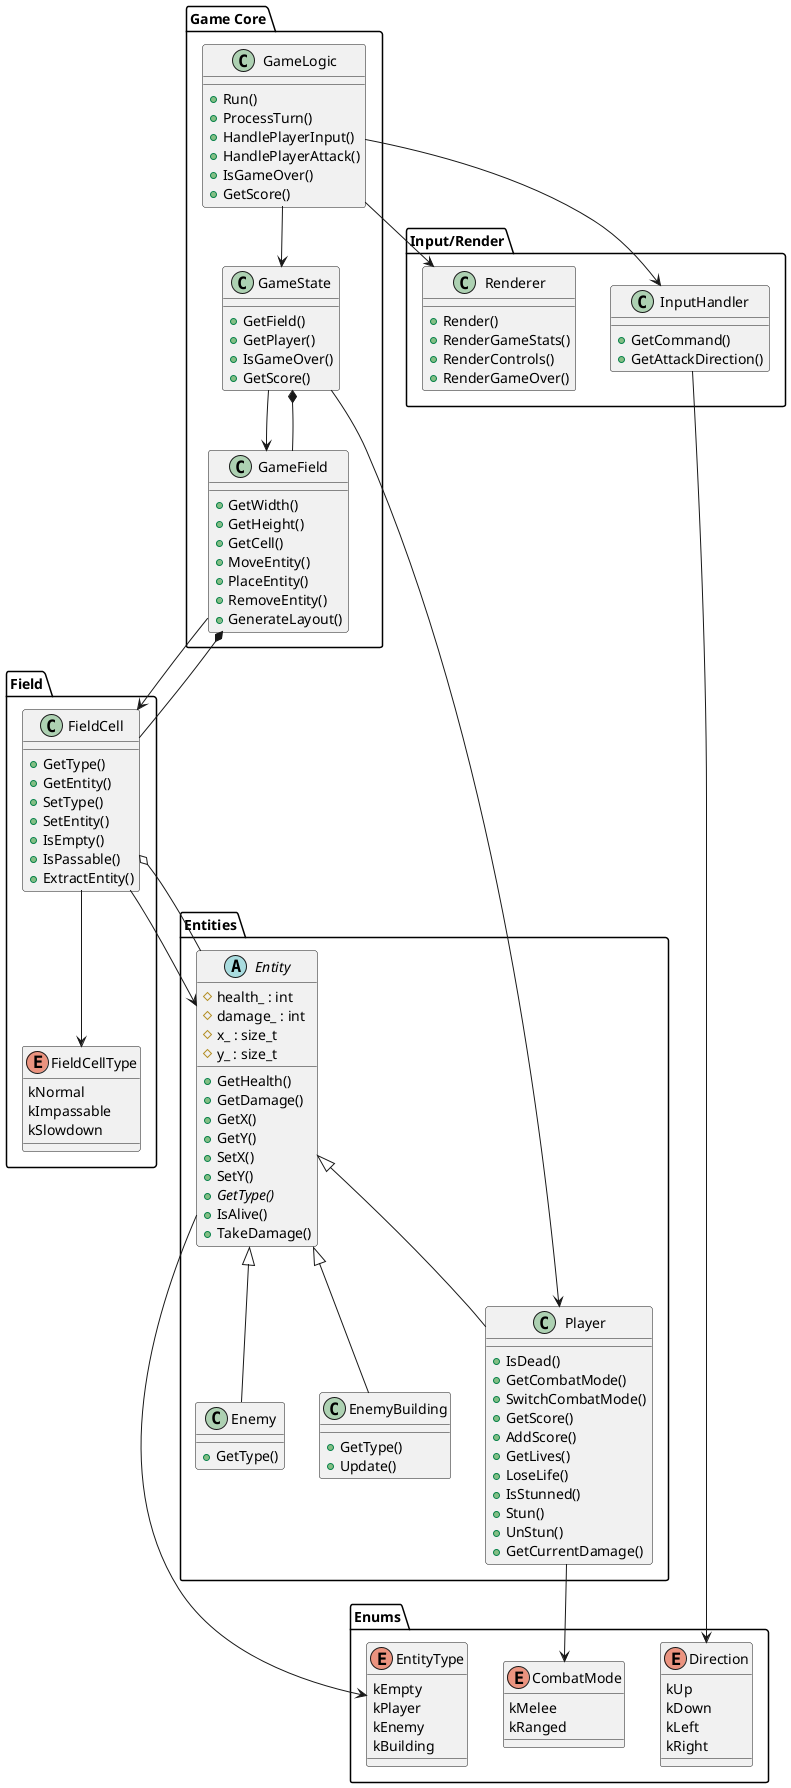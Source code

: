 @startuml

package "Game Core" {
  class GameLogic {
    + Run()
    + ProcessTurn()
    + HandlePlayerInput()
    + HandlePlayerAttack()
    + IsGameOver()
    + GetScore()
  }
  
  class GameState {
    + GetField()
    + GetPlayer()
    + IsGameOver()
    + GetScore()
  }
  
  class GameField {
    + GetWidth()
    + GetHeight()
    + GetCell()
    + MoveEntity()
    + PlaceEntity()
    + RemoveEntity()
    + GenerateLayout()
  }
}

package "Entities" {
  abstract class Entity {
    # health_ : int
    # damage_ : int
    # x_ : size_t
    # y_ : size_t
    + GetHealth()
    + GetDamage()
    + GetX()
    + GetY()
    + SetX()
    + SetY()
    + {abstract} GetType()
    + IsAlive()
    + TakeDamage()
  }
  
  class Player {
    + IsDead()
    + GetCombatMode()
    + SwitchCombatMode()
    + GetScore()
    + AddScore()
    + GetLives()
    + LoseLife()
    + IsStunned()
    + Stun()
    + UnStun()
    + GetCurrentDamage()
  }
  
  class Enemy {
    + GetType()
  }
  
  class EnemyBuilding {
    + GetType()
    + Update()
  }
}

package "Field" {
  class FieldCell {
    + GetType()
    + GetEntity()
    + SetType()
    + SetEntity()
    + IsEmpty()
    + IsPassable()
    + ExtractEntity()
  }
  
  enum FieldCellType {
    kNormal
    kImpassable
    kSlowdown
  }
}

package "Input/Render" {
  class InputHandler {
    + GetCommand()
    + GetAttackDirection()
  }
  
  class Renderer {
    + Render()
    + RenderGameStats()
    + RenderControls()
    + RenderGameOver()
  }
}

package "Enums" {
  enum EntityType {
    kEmpty
    kPlayer
    kEnemy
    kBuilding
  }
  
  enum Direction {
    kUp
    kDown
    kLeft
    kRight
  }
  
  enum CombatMode {
    kMelee
    kRanged
  }
}

' Основные связи
GameLogic --> GameState
GameLogic --> Renderer
GameLogic --> InputHandler
GameState --> GameField
GameState --> Player
GameField --> FieldCell
FieldCell --> Entity
FieldCell --> FieldCellType

' Наследование
Entity <|-- Player
Entity <|-- Enemy
Entity <|-- EnemyBuilding

' Использование перечислений
Player --> CombatMode
InputHandler --> Direction
Entity --> EntityType

' Агрегации и композиции
GameState *-- GameField
GameField *-- FieldCell
FieldCell o-- Entity

@enduml